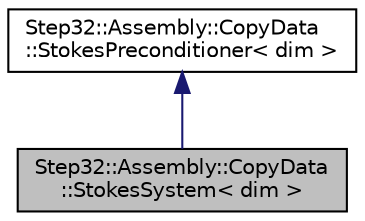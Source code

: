 digraph "Step32::Assembly::CopyData::StokesSystem&lt; dim &gt;"
{
 // LATEX_PDF_SIZE
  edge [fontname="Helvetica",fontsize="10",labelfontname="Helvetica",labelfontsize="10"];
  node [fontname="Helvetica",fontsize="10",shape=record];
  Node1 [label="Step32::Assembly::CopyData\l::StokesSystem\< dim \>",height=0.2,width=0.4,color="black", fillcolor="grey75", style="filled", fontcolor="black",tooltip=" "];
  Node2 -> Node1 [dir="back",color="midnightblue",fontsize="10",style="solid",fontname="Helvetica"];
  Node2 [label="Step32::Assembly::CopyData\l::StokesPreconditioner\< dim \>",height=0.2,width=0.4,color="black", fillcolor="white", style="filled",URL="$structStep32_1_1Assembly_1_1CopyData_1_1StokesPreconditioner.html",tooltip=" "];
}
